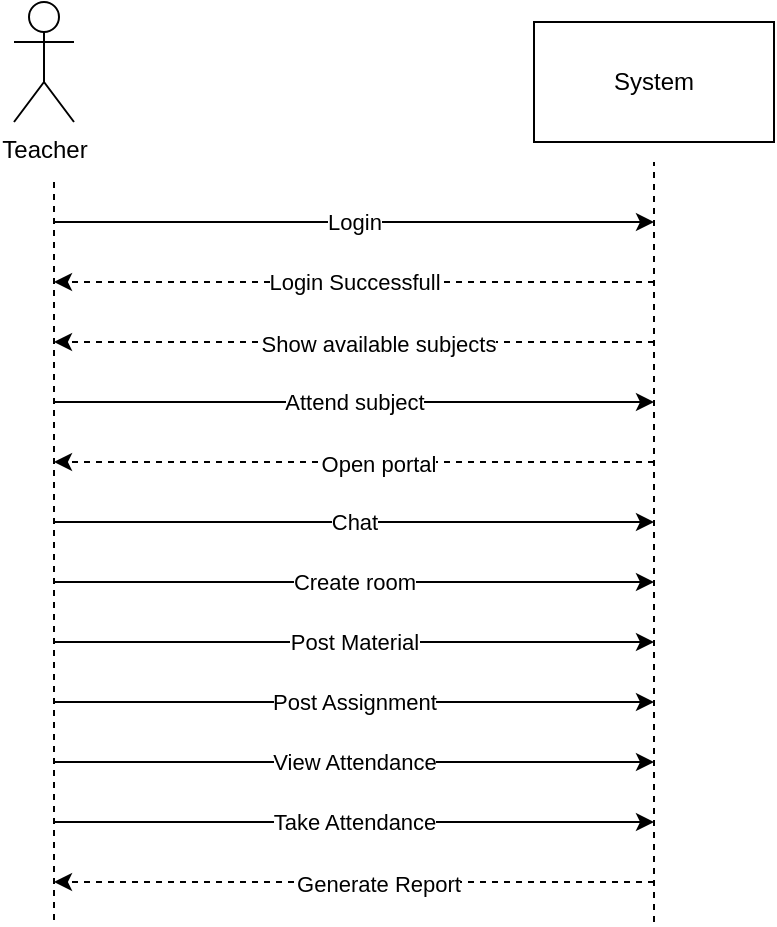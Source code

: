 <mxfile version="20.7.4" type="device"><diagram name="Page-1" id="8378b5f6-a2b2-b727-a746-972ab9d02e00"><mxGraphModel dx="1480" dy="866" grid="1" gridSize="10" guides="1" tooltips="1" connect="0" arrows="1" fold="1" page="1" pageScale="1.5" pageWidth="1169" pageHeight="827" background="none" math="0" shadow="0"><root><mxCell id="0"/><mxCell id="1" parent="0"/><mxCell id="R3LwiE3BE1qtNTDOgTVP-278" value="Teacher" style="shape=umlActor;verticalLabelPosition=bottom;verticalAlign=top;html=1;outlineConnect=0;" parent="1" vertex="1"><mxGeometry x="700" y="200" width="30" height="60" as="geometry"/></mxCell><mxCell id="R3LwiE3BE1qtNTDOgTVP-280" value="System" style="rounded=0;whiteSpace=wrap;html=1;" parent="1" vertex="1"><mxGeometry x="960" y="210" width="120" height="60" as="geometry"/></mxCell><mxCell id="R3LwiE3BE1qtNTDOgTVP-281" value="" style="endArrow=none;dashed=1;html=1;rounded=0;" parent="1" edge="1"><mxGeometry width="50" height="50" relative="1" as="geometry"><mxPoint x="720" y="290" as="sourcePoint"/><mxPoint x="720" y="660" as="targetPoint"/></mxGeometry></mxCell><mxCell id="R3LwiE3BE1qtNTDOgTVP-282" value="" style="endArrow=none;dashed=1;html=1;rounded=0;" parent="1" edge="1"><mxGeometry width="50" height="50" relative="1" as="geometry"><mxPoint x="1020" y="660" as="sourcePoint"/><mxPoint x="1020" y="280" as="targetPoint"/></mxGeometry></mxCell><mxCell id="R3LwiE3BE1qtNTDOgTVP-284" value="" style="endArrow=classic;html=1;rounded=0;" parent="1" edge="1"><mxGeometry relative="1" as="geometry"><mxPoint x="720" y="310" as="sourcePoint"/><mxPoint x="1020" y="310" as="targetPoint"/></mxGeometry></mxCell><mxCell id="R3LwiE3BE1qtNTDOgTVP-285" value="Login" style="edgeLabel;resizable=0;html=1;align=center;verticalAlign=middle;" parent="R3LwiE3BE1qtNTDOgTVP-284" connectable="0" vertex="1"><mxGeometry relative="1" as="geometry"/></mxCell><mxCell id="R3LwiE3BE1qtNTDOgTVP-286" value="" style="endArrow=classic;html=1;rounded=0;dashed=1;" parent="1" edge="1"><mxGeometry relative="1" as="geometry"><mxPoint x="1020" y="340" as="sourcePoint"/><mxPoint x="720" y="340" as="targetPoint"/></mxGeometry></mxCell><mxCell id="R3LwiE3BE1qtNTDOgTVP-287" value="Login Successfull" style="edgeLabel;resizable=0;html=1;align=center;verticalAlign=middle;" parent="R3LwiE3BE1qtNTDOgTVP-286" connectable="0" vertex="1"><mxGeometry relative="1" as="geometry"/></mxCell><mxCell id="R3LwiE3BE1qtNTDOgTVP-289" value="" style="endArrow=classic;html=1;rounded=0;dashed=1;" parent="1" edge="1"><mxGeometry relative="1" as="geometry"><mxPoint x="1020" y="370" as="sourcePoint"/><mxPoint x="720" y="370" as="targetPoint"/></mxGeometry></mxCell><mxCell id="R3LwiE3BE1qtNTDOgTVP-292" value="Show available subjects" style="edgeLabel;html=1;align=center;verticalAlign=middle;resizable=0;points=[];" parent="R3LwiE3BE1qtNTDOgTVP-289" vertex="1" connectable="0"><mxGeometry x="-0.079" y="1" relative="1" as="geometry"><mxPoint as="offset"/></mxGeometry></mxCell><mxCell id="R3LwiE3BE1qtNTDOgTVP-300" value="" style="endArrow=classic;html=1;rounded=0;" parent="1" edge="1"><mxGeometry relative="1" as="geometry"><mxPoint x="720" y="400" as="sourcePoint"/><mxPoint x="1020.0" y="400" as="targetPoint"/></mxGeometry></mxCell><mxCell id="R3LwiE3BE1qtNTDOgTVP-301" value="Attend subject" style="edgeLabel;resizable=0;html=1;align=center;verticalAlign=middle;" parent="R3LwiE3BE1qtNTDOgTVP-300" connectable="0" vertex="1"><mxGeometry relative="1" as="geometry"/></mxCell><mxCell id="R3LwiE3BE1qtNTDOgTVP-302" value="" style="endArrow=classic;html=1;rounded=0;" parent="1" edge="1"><mxGeometry relative="1" as="geometry"><mxPoint x="720" y="460" as="sourcePoint"/><mxPoint x="1020.0" y="460" as="targetPoint"/></mxGeometry></mxCell><mxCell id="R3LwiE3BE1qtNTDOgTVP-303" value="Chat" style="edgeLabel;resizable=0;html=1;align=center;verticalAlign=middle;" parent="R3LwiE3BE1qtNTDOgTVP-302" connectable="0" vertex="1"><mxGeometry relative="1" as="geometry"/></mxCell><mxCell id="R3LwiE3BE1qtNTDOgTVP-304" value="" style="endArrow=classic;html=1;rounded=0;" parent="1" edge="1"><mxGeometry relative="1" as="geometry"><mxPoint x="720" y="490" as="sourcePoint"/><mxPoint x="1020.0" y="490" as="targetPoint"/></mxGeometry></mxCell><mxCell id="R3LwiE3BE1qtNTDOgTVP-305" value="Create room" style="edgeLabel;resizable=0;html=1;align=center;verticalAlign=middle;" parent="R3LwiE3BE1qtNTDOgTVP-304" connectable="0" vertex="1"><mxGeometry relative="1" as="geometry"/></mxCell><mxCell id="R3LwiE3BE1qtNTDOgTVP-306" value="" style="endArrow=classic;html=1;rounded=0;" parent="1" edge="1"><mxGeometry relative="1" as="geometry"><mxPoint x="720" y="520" as="sourcePoint"/><mxPoint x="1020.0" y="520" as="targetPoint"/></mxGeometry></mxCell><mxCell id="R3LwiE3BE1qtNTDOgTVP-307" value="Post Material" style="edgeLabel;resizable=0;html=1;align=center;verticalAlign=middle;" parent="R3LwiE3BE1qtNTDOgTVP-306" connectable="0" vertex="1"><mxGeometry relative="1" as="geometry"/></mxCell><mxCell id="R3LwiE3BE1qtNTDOgTVP-308" value="" style="endArrow=classic;html=1;rounded=0;" parent="1" edge="1"><mxGeometry relative="1" as="geometry"><mxPoint x="720" y="550" as="sourcePoint"/><mxPoint x="1020.0" y="550" as="targetPoint"/></mxGeometry></mxCell><mxCell id="R3LwiE3BE1qtNTDOgTVP-309" value="Post Assignment" style="edgeLabel;resizable=0;html=1;align=center;verticalAlign=middle;" parent="R3LwiE3BE1qtNTDOgTVP-308" connectable="0" vertex="1"><mxGeometry relative="1" as="geometry"/></mxCell><mxCell id="R3LwiE3BE1qtNTDOgTVP-310" value="" style="endArrow=classic;html=1;rounded=0;" parent="1" edge="1"><mxGeometry relative="1" as="geometry"><mxPoint x="720" y="580" as="sourcePoint"/><mxPoint x="1020.0" y="580" as="targetPoint"/></mxGeometry></mxCell><mxCell id="R3LwiE3BE1qtNTDOgTVP-311" value="View Attendance" style="edgeLabel;resizable=0;html=1;align=center;verticalAlign=middle;" parent="R3LwiE3BE1qtNTDOgTVP-310" connectable="0" vertex="1"><mxGeometry relative="1" as="geometry"/></mxCell><mxCell id="R3LwiE3BE1qtNTDOgTVP-312" value="" style="endArrow=classic;html=1;rounded=0;dashed=1;" parent="1" edge="1"><mxGeometry relative="1" as="geometry"><mxPoint x="1020" y="430" as="sourcePoint"/><mxPoint x="720" y="430" as="targetPoint"/></mxGeometry></mxCell><mxCell id="R3LwiE3BE1qtNTDOgTVP-313" value="Open portal" style="edgeLabel;html=1;align=center;verticalAlign=middle;resizable=0;points=[];" parent="R3LwiE3BE1qtNTDOgTVP-312" vertex="1" connectable="0"><mxGeometry x="-0.079" y="1" relative="1" as="geometry"><mxPoint as="offset"/></mxGeometry></mxCell><mxCell id="R3LwiE3BE1qtNTDOgTVP-314" value="" style="endArrow=classic;html=1;rounded=0;" parent="1" edge="1"><mxGeometry relative="1" as="geometry"><mxPoint x="720" y="610" as="sourcePoint"/><mxPoint x="1020.0" y="610" as="targetPoint"/></mxGeometry></mxCell><mxCell id="R3LwiE3BE1qtNTDOgTVP-315" value="Take Attendance" style="edgeLabel;resizable=0;html=1;align=center;verticalAlign=middle;" parent="R3LwiE3BE1qtNTDOgTVP-314" connectable="0" vertex="1"><mxGeometry relative="1" as="geometry"/></mxCell><mxCell id="9KYsf_CT87sRitPRolag-1" value="" style="endArrow=classic;html=1;rounded=0;dashed=1;" edge="1" parent="1"><mxGeometry relative="1" as="geometry"><mxPoint x="1020" y="640" as="sourcePoint"/><mxPoint x="720" y="640" as="targetPoint"/></mxGeometry></mxCell><mxCell id="9KYsf_CT87sRitPRolag-2" value="Generate Report" style="edgeLabel;html=1;align=center;verticalAlign=middle;resizable=0;points=[];" vertex="1" connectable="0" parent="9KYsf_CT87sRitPRolag-1"><mxGeometry x="-0.079" y="1" relative="1" as="geometry"><mxPoint as="offset"/></mxGeometry></mxCell></root></mxGraphModel></diagram></mxfile>